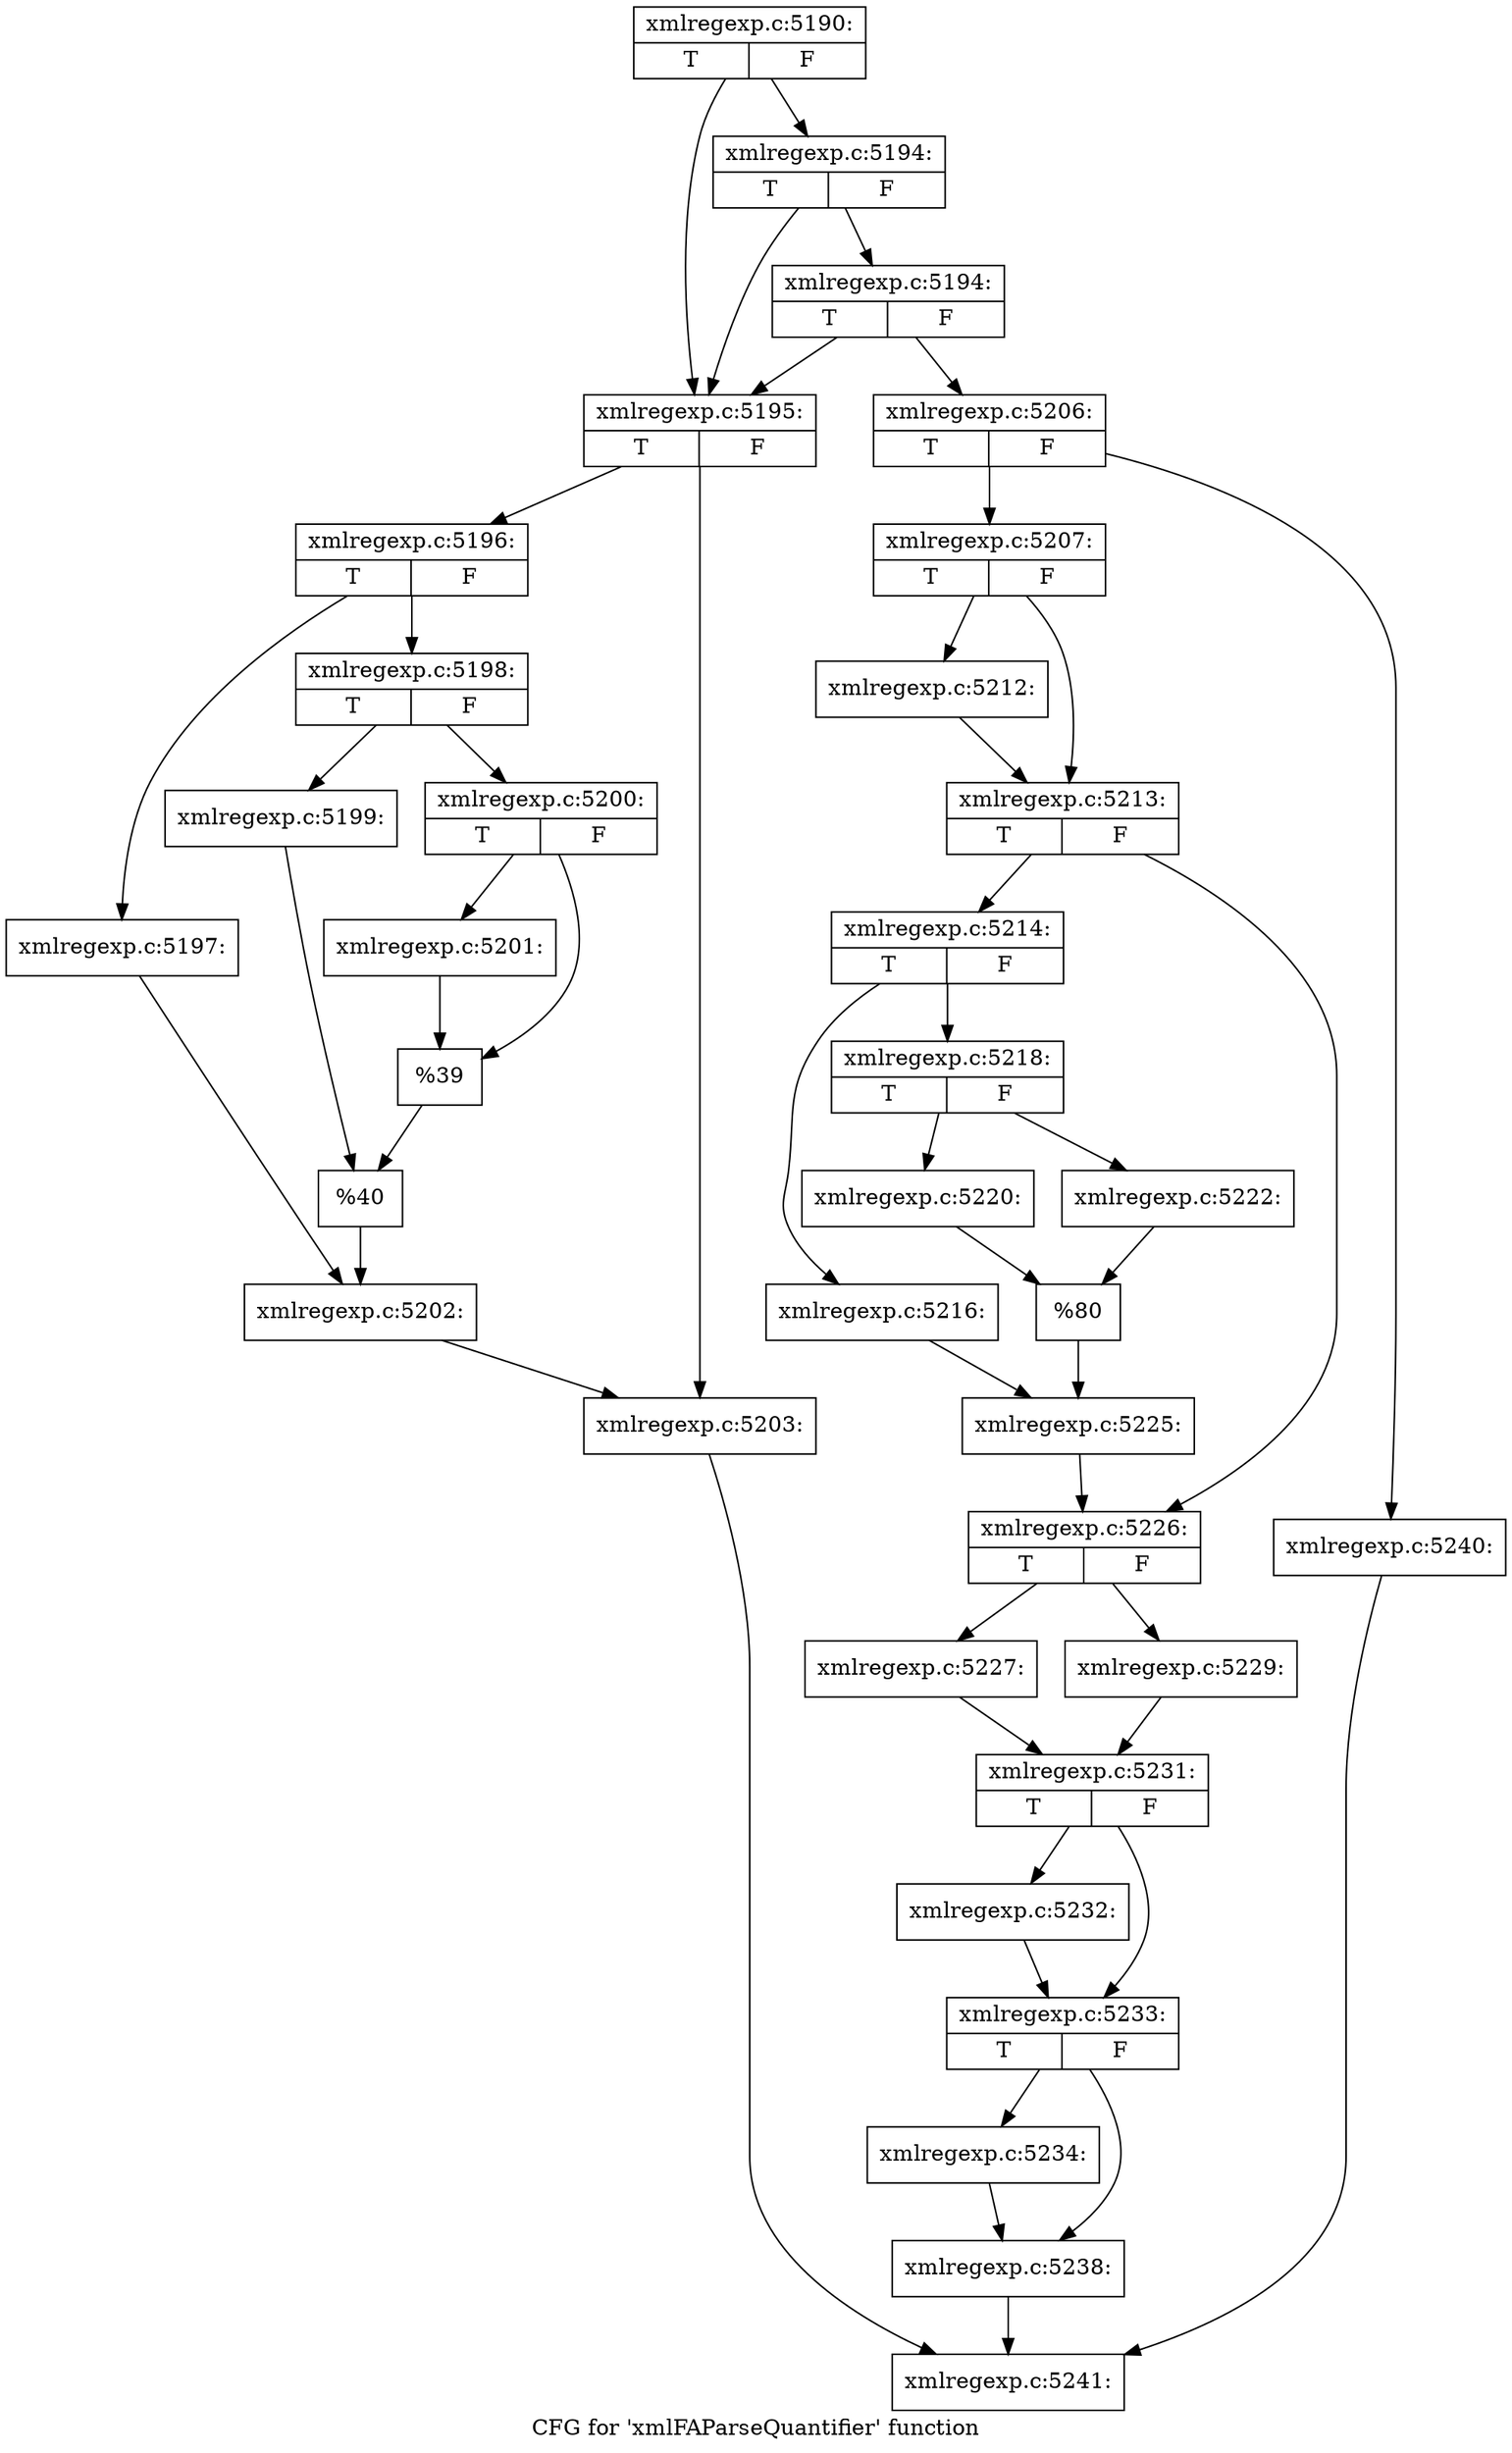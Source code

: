 digraph "CFG for 'xmlFAParseQuantifier' function" {
	label="CFG for 'xmlFAParseQuantifier' function";

	Node0x4235ff0 [shape=record,label="{xmlregexp.c:5190:|{<s0>T|<s1>F}}"];
	Node0x4235ff0 -> Node0x433d3d0;
	Node0x4235ff0 -> Node0x433d4f0;
	Node0x433d4f0 [shape=record,label="{xmlregexp.c:5194:|{<s0>T|<s1>F}}"];
	Node0x433d4f0 -> Node0x433d3d0;
	Node0x433d4f0 -> Node0x433d470;
	Node0x433d470 [shape=record,label="{xmlregexp.c:5194:|{<s0>T|<s1>F}}"];
	Node0x433d470 -> Node0x433d3d0;
	Node0x433d470 -> Node0x433d420;
	Node0x433d3d0 [shape=record,label="{xmlregexp.c:5195:|{<s0>T|<s1>F}}"];
	Node0x433d3d0 -> Node0x433dce0;
	Node0x433d3d0 -> Node0x433dd30;
	Node0x433dce0 [shape=record,label="{xmlregexp.c:5196:|{<s0>T|<s1>F}}"];
	Node0x433dce0 -> Node0x433e1c0;
	Node0x433dce0 -> Node0x433e260;
	Node0x433e1c0 [shape=record,label="{xmlregexp.c:5197:}"];
	Node0x433e1c0 -> Node0x433e210;
	Node0x433e260 [shape=record,label="{xmlregexp.c:5198:|{<s0>T|<s1>F}}"];
	Node0x433e260 -> Node0x433e8c0;
	Node0x433e260 -> Node0x433e960;
	Node0x433e8c0 [shape=record,label="{xmlregexp.c:5199:}"];
	Node0x433e8c0 -> Node0x433e910;
	Node0x433e960 [shape=record,label="{xmlregexp.c:5200:|{<s0>T|<s1>F}}"];
	Node0x433e960 -> Node0x433f020;
	Node0x433e960 -> Node0x433f070;
	Node0x433f020 [shape=record,label="{xmlregexp.c:5201:}"];
	Node0x433f020 -> Node0x433f070;
	Node0x433f070 [shape=record,label="{%39}"];
	Node0x433f070 -> Node0x433e910;
	Node0x433e910 [shape=record,label="{%40}"];
	Node0x433e910 -> Node0x433e210;
	Node0x433e210 [shape=record,label="{xmlregexp.c:5202:}"];
	Node0x433e210 -> Node0x433dd30;
	Node0x433dd30 [shape=record,label="{xmlregexp.c:5203:}"];
	Node0x433dd30 -> Node0x42e6a10;
	Node0x433d420 [shape=record,label="{xmlregexp.c:5206:|{<s0>T|<s1>F}}"];
	Node0x433d420 -> Node0x433fe40;
	Node0x433d420 -> Node0x433fe90;
	Node0x433fe40 [shape=record,label="{xmlregexp.c:5207:|{<s0>T|<s1>F}}"];
	Node0x433fe40 -> Node0x4341360;
	Node0x433fe40 -> Node0x43416f0;
	Node0x4341360 [shape=record,label="{xmlregexp.c:5212:}"];
	Node0x4341360 -> Node0x43416f0;
	Node0x43416f0 [shape=record,label="{xmlregexp.c:5213:|{<s0>T|<s1>F}}"];
	Node0x43416f0 -> Node0x43419f0;
	Node0x43416f0 -> Node0x4341a40;
	Node0x43419f0 [shape=record,label="{xmlregexp.c:5214:|{<s0>T|<s1>F}}"];
	Node0x43419f0 -> Node0x4342060;
	Node0x43419f0 -> Node0x4342100;
	Node0x4342060 [shape=record,label="{xmlregexp.c:5216:}"];
	Node0x4342060 -> Node0x43420b0;
	Node0x4342100 [shape=record,label="{xmlregexp.c:5218:|{<s0>T|<s1>F}}"];
	Node0x4342100 -> Node0x4342940;
	Node0x4342100 -> Node0x43429e0;
	Node0x4342940 [shape=record,label="{xmlregexp.c:5220:}"];
	Node0x4342940 -> Node0x4342990;
	Node0x43429e0 [shape=record,label="{xmlregexp.c:5222:}"];
	Node0x43429e0 -> Node0x4342990;
	Node0x4342990 [shape=record,label="{%80}"];
	Node0x4342990 -> Node0x43420b0;
	Node0x43420b0 [shape=record,label="{xmlregexp.c:5225:}"];
	Node0x43420b0 -> Node0x4341a40;
	Node0x4341a40 [shape=record,label="{xmlregexp.c:5226:|{<s0>T|<s1>F}}"];
	Node0x4341a40 -> Node0x4343570;
	Node0x4341a40 -> Node0x4343610;
	Node0x4343570 [shape=record,label="{xmlregexp.c:5227:}"];
	Node0x4343570 -> Node0x43435c0;
	Node0x4343610 [shape=record,label="{xmlregexp.c:5229:}"];
	Node0x4343610 -> Node0x43435c0;
	Node0x43435c0 [shape=record,label="{xmlregexp.c:5231:|{<s0>T|<s1>F}}"];
	Node0x43435c0 -> Node0x4344310;
	Node0x43435c0 -> Node0x4344360;
	Node0x4344310 [shape=record,label="{xmlregexp.c:5232:}"];
	Node0x4344310 -> Node0x4344360;
	Node0x4344360 [shape=record,label="{xmlregexp.c:5233:|{<s0>T|<s1>F}}"];
	Node0x4344360 -> Node0x4344810;
	Node0x4344360 -> Node0x4344860;
	Node0x4344810 [shape=record,label="{xmlregexp.c:5234:}"];
	Node0x4344810 -> Node0x4344860;
	Node0x4344860 [shape=record,label="{xmlregexp.c:5238:}"];
	Node0x4344860 -> Node0x42e6a10;
	Node0x433fe90 [shape=record,label="{xmlregexp.c:5240:}"];
	Node0x433fe90 -> Node0x42e6a10;
	Node0x42e6a10 [shape=record,label="{xmlregexp.c:5241:}"];
}
